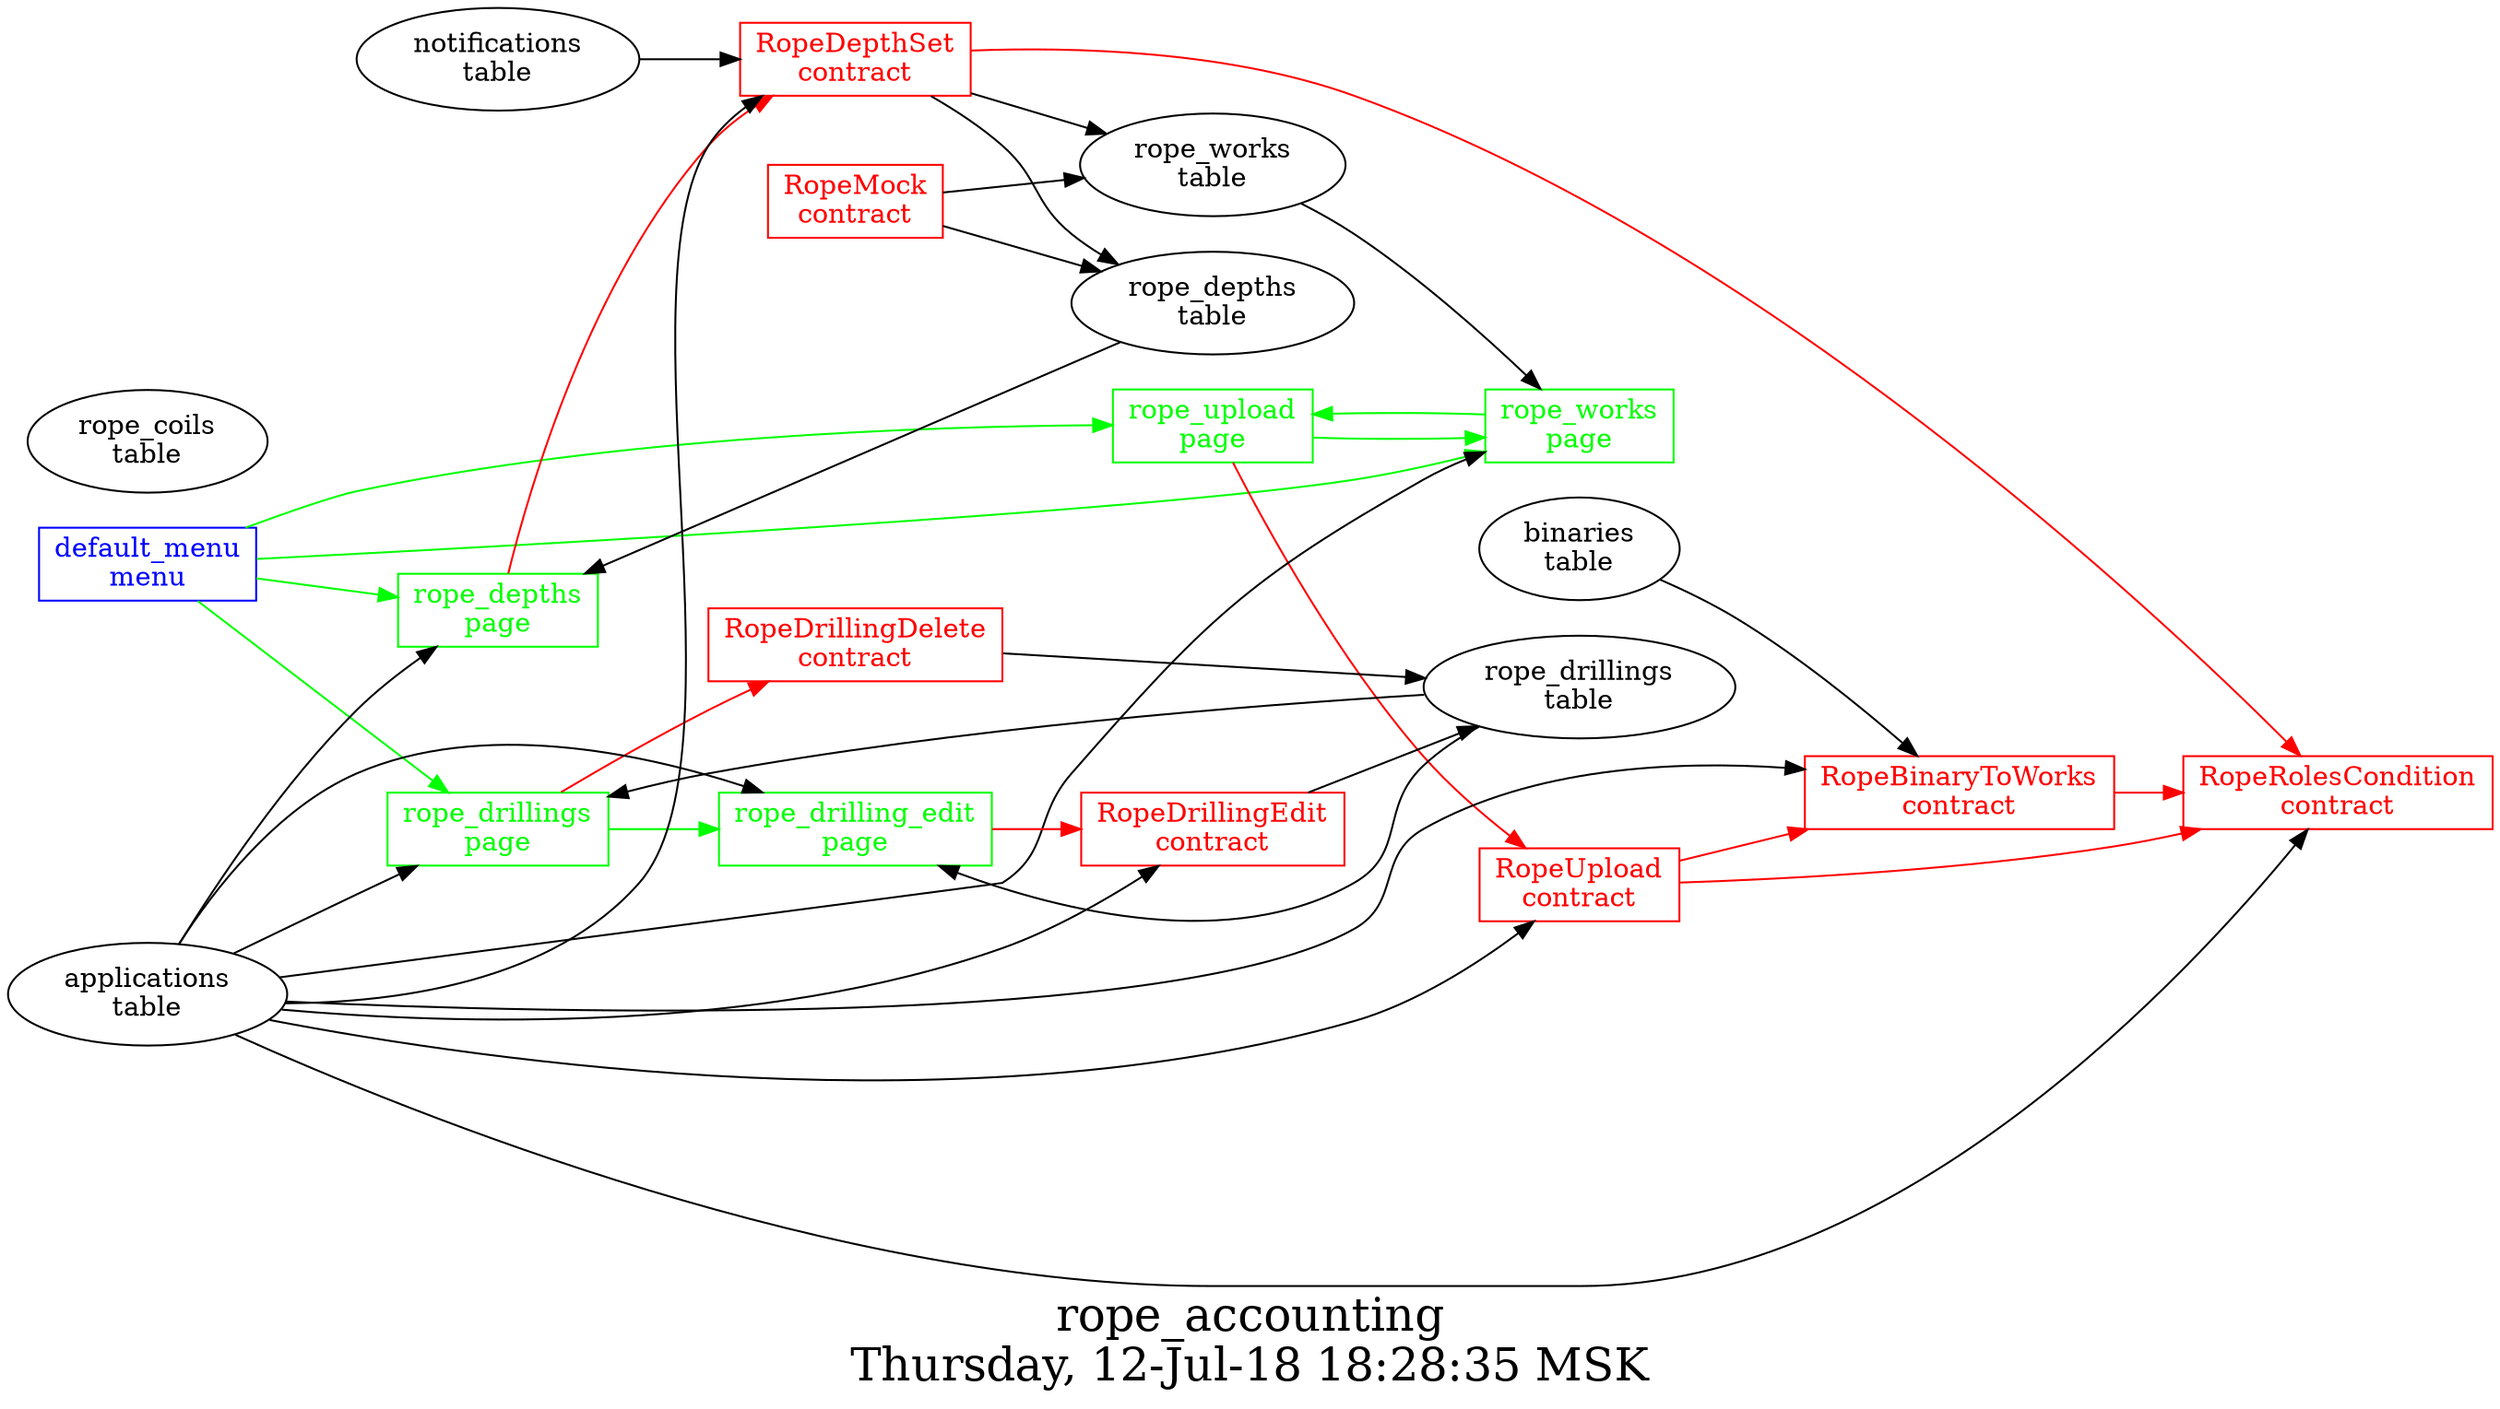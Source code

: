 digraph G {
graph [
  fontsize="24";
  label="rope_accounting\nThursday, 12-Jul-18 18:28:35 MSK";
  nojustify=true;
  ordering=out;
  rankdir=LR;
  size="30";
];
"default_menu\nmenu" -> "rope_upload\npage"  [ color=green ]
"default_menu\nmenu" -> "rope_works\npage"  [ color=green ]
"default_menu\nmenu" -> "rope_depths\npage"  [ color=green ]
"default_menu\nmenu" -> "rope_drillings\npage"  [ color=green ]
"default_menu\nmenu" [color=blue, fontcolor=blue, group=menus, shape=record];
"rope_depths\npage" -> "RopeDepthSet\ncontract"  [ color=red ]
"applications\ntable" -> "rope_depths\npage"
"rope_depths\ntable" -> "rope_depths\npage"
"rope_depths\npage" [color=green, fontcolor=green, group=pages, shape=record];
"rope_drilling_edit\npage" -> "RopeDrillingEdit\ncontract"  [ color=red ]
"applications\ntable" -> "rope_drilling_edit\npage"
"rope_drillings\ntable" -> "rope_drilling_edit\npage"
"rope_drilling_edit\npage" [color=green, fontcolor=green, group=pages, shape=record];
"rope_drillings\npage" -> "RopeDrillingDelete\ncontract"  [ color=red ]
"applications\ntable" -> "rope_drillings\npage"
"rope_drillings\ntable" -> "rope_drillings\npage"
"rope_drillings\npage" -> "rope_drilling_edit\npage"  [ color=green ]
"rope_drillings\npage" [color=green, fontcolor=green, group=pages, shape=record];
"rope_upload\npage" -> "RopeUpload\ncontract"  [ color=red ]
"rope_upload\npage" -> "rope_works\npage"  [ color=green ]
"rope_upload\npage" [color=green, fontcolor=green, group=pages, shape=record];
"applications\ntable" -> "rope_works\npage"
"rope_works\ntable" -> "rope_works\npage"
"rope_works\npage" -> "rope_upload\npage"  [ color=green ]
"rope_works\npage" [color=green, fontcolor=green, group=pages, shape=record];
"RopeBinaryToWorks\ncontract" -> "RopeRolesCondition\ncontract"  [ color=red ]
"applications\ntable" -> "RopeBinaryToWorks\ncontract"
"binaries\ntable" -> "RopeBinaryToWorks\ncontract"
"RopeBinaryToWorks\ncontract" [color=red, fontcolor=red, group=contracts, shape=record];
"RopeDepthSet\ncontract" -> "RopeRolesCondition\ncontract"  [ color=red ]
"RopeDepthSet\ncontract" -> "rope_works\ntable"  [ color="" ]
"RopeDepthSet\ncontract" -> "rope_depths\ntable"  [ color="" ]
"notifications\ntable" -> "RopeDepthSet\ncontract"
"applications\ntable" -> "RopeDepthSet\ncontract"
"RopeDepthSet\ncontract" [color=red, fontcolor=red, group=contracts, shape=record];
"RopeDrillingDelete\ncontract" -> "rope_drillings\ntable"  [ color="" ]
"RopeDrillingDelete\ncontract" [color=red, fontcolor=red, group=contracts, shape=record];
"RopeDrillingEdit\ncontract" -> "rope_drillings\ntable"  [ color="" ]
"applications\ntable" -> "RopeDrillingEdit\ncontract"
"RopeDrillingEdit\ncontract" [color=red, fontcolor=red, group=contracts, shape=record];
"RopeMock\ncontract" -> "rope_works\ntable"  [ color="" ]
"RopeMock\ncontract" -> "rope_depths\ntable"  [ color="" ]
"RopeMock\ncontract" [color=red, fontcolor=red, group=contracts, shape=record];
"applications\ntable" -> "RopeRolesCondition\ncontract"
"RopeRolesCondition\ncontract" [color=red, fontcolor=red, group=contracts, shape=record];
"RopeUpload\ncontract" -> "RopeBinaryToWorks\ncontract"  [ color=red ]
"RopeUpload\ncontract" -> "RopeRolesCondition\ncontract"  [ color=red ]
"applications\ntable" -> "RopeUpload\ncontract"
"RopeUpload\ncontract" [color=red, fontcolor=red, group=contracts, shape=record];
"rope_coils\ntable" [color="", fontcolor="", group=tables, shape=""];
"rope_depths\ntable" [color="", fontcolor="", group=tables, shape=""];
"rope_drillings\ntable" [color="", fontcolor="", group=tables, shape=""];
"rope_works\ntable" [color="", fontcolor="", group=tables, shape=""];
}
